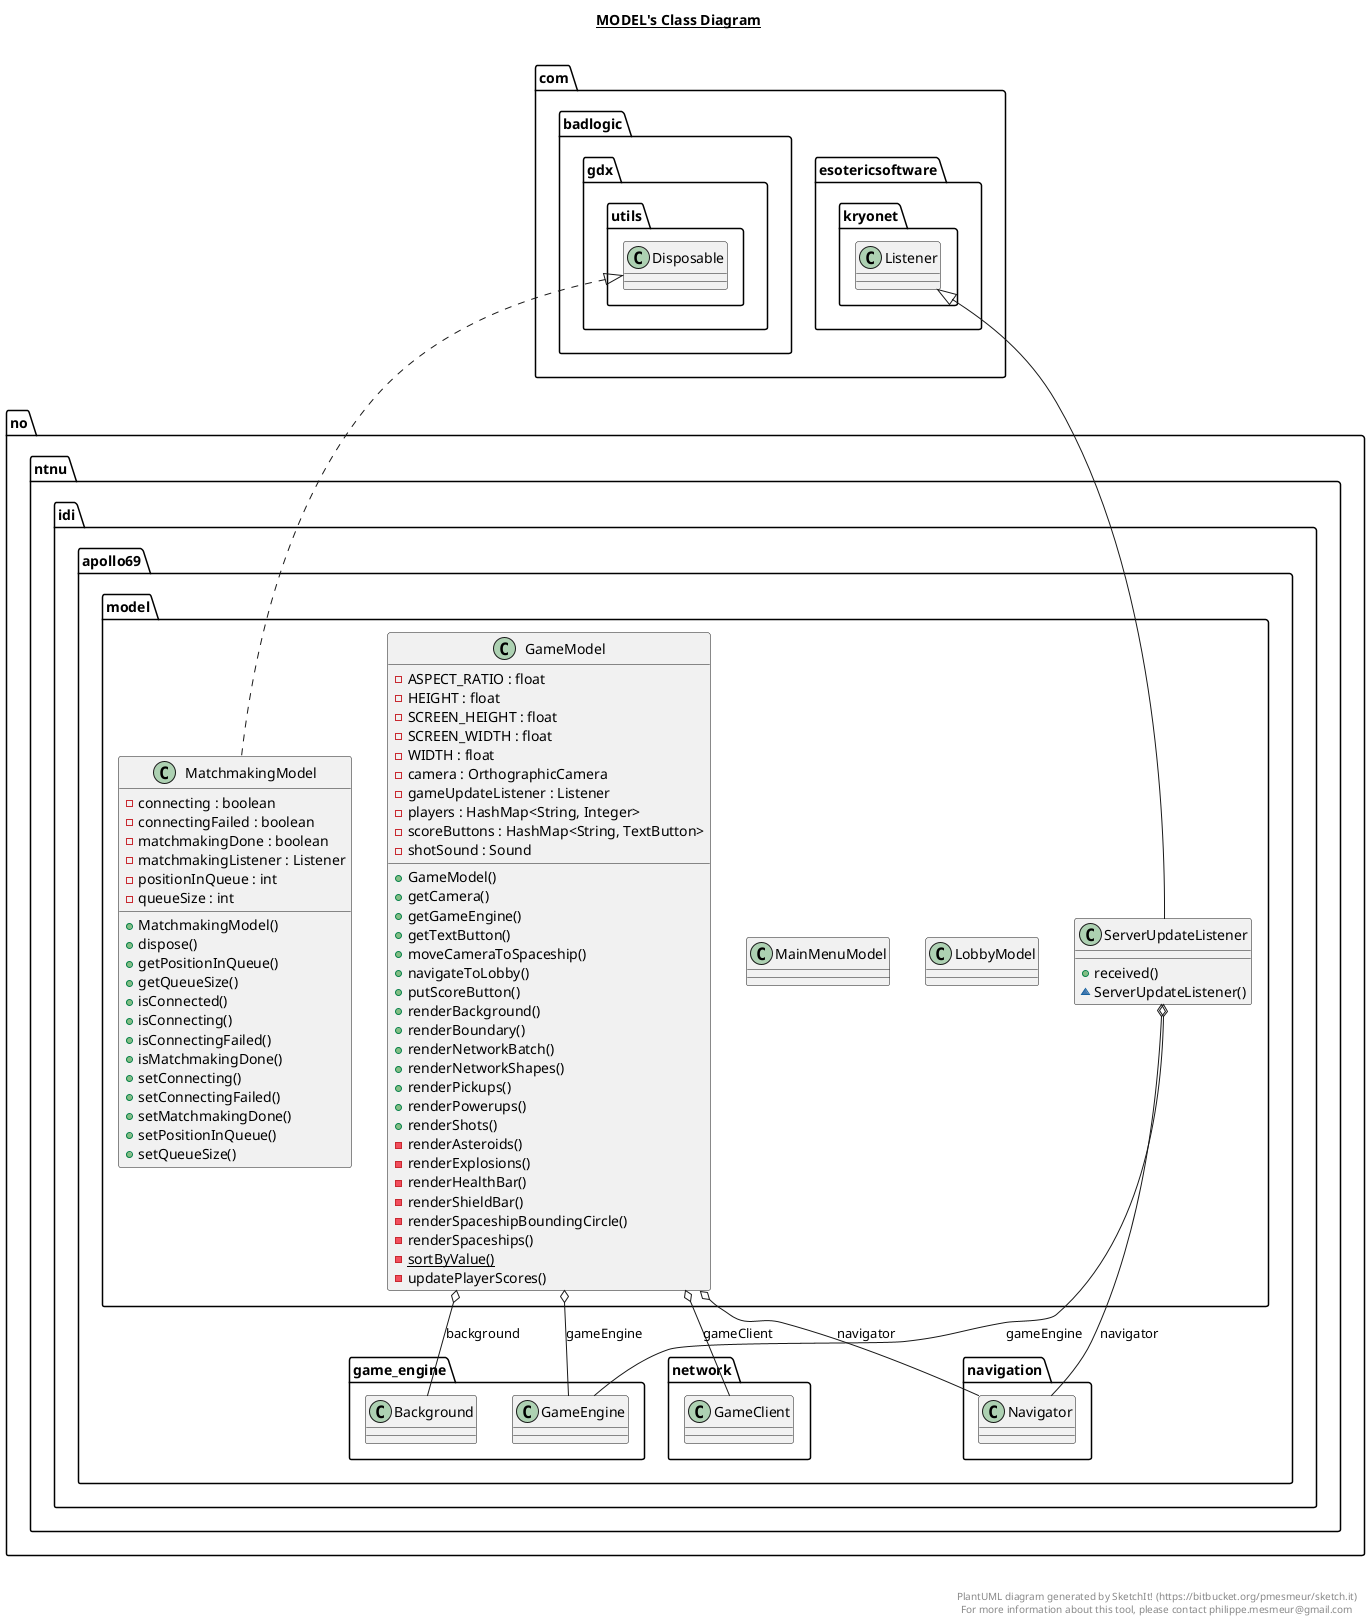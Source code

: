 @startuml

title __MODEL's Class Diagram__\n

  namespace no.ntnu.idi.apollo69 {
    namespace model {
      class no.ntnu.idi.apollo69.model.GameModel {
          - ASPECT_RATIO : float
          - HEIGHT : float
          - SCREEN_HEIGHT : float
          - SCREEN_WIDTH : float
          - WIDTH : float
          - camera : OrthographicCamera
          - gameUpdateListener : Listener
          - players : HashMap<String, Integer>
          - scoreButtons : HashMap<String, TextButton>
          - shotSound : Sound
          + GameModel()
          + getCamera()
          + getGameEngine()
          + getTextButton()
          + moveCameraToSpaceship()
          + navigateToLobby()
          + putScoreButton()
          + renderBackground()
          + renderBoundary()
          + renderNetworkBatch()
          + renderNetworkShapes()
          + renderPickups()
          + renderPowerups()
          + renderShots()
          - renderAsteroids()
          - renderExplosions()
          - renderHealthBar()
          - renderShieldBar()
          - renderSpaceshipBoundingCircle()
          - renderSpaceships()
          {static} - sortByValue()
          - updatePlayerScores()
      }
    }
  }
  

  namespace no.ntnu.idi.apollo69 {
    namespace model {
      class no.ntnu.idi.apollo69.model.LobbyModel {
      }
    }
  }
  

  namespace no.ntnu.idi.apollo69 {
    namespace model {
      class no.ntnu.idi.apollo69.model.MainMenuModel {
      }
    }
  }
  

  namespace no.ntnu.idi.apollo69 {
    namespace model {
      class no.ntnu.idi.apollo69.model.MatchmakingModel {
          - connecting : boolean
          - connectingFailed : boolean
          - matchmakingDone : boolean
          - matchmakingListener : Listener
          - positionInQueue : int
          - queueSize : int
          + MatchmakingModel()
          + dispose()
          + getPositionInQueue()
          + getQueueSize()
          + isConnected()
          + isConnecting()
          + isConnectingFailed()
          + isMatchmakingDone()
          + setConnecting()
          + setConnectingFailed()
          + setMatchmakingDone()
          + setPositionInQueue()
          + setQueueSize()
      }
    }
  }
  

  namespace no.ntnu.idi.apollo69 {
    namespace model {
      class no.ntnu.idi.apollo69.model.ServerUpdateListener {
          + received()
          ~ ServerUpdateListener()
      }
    }
  }
  

  no.ntnu.idi.apollo69.model.GameModel o-- no.ntnu.idi.apollo69.game_engine.Background : background
  no.ntnu.idi.apollo69.model.GameModel o-- no.ntnu.idi.apollo69.network.GameClient : gameClient
  no.ntnu.idi.apollo69.model.GameModel o-- no.ntnu.idi.apollo69.game_engine.GameEngine : gameEngine
  no.ntnu.idi.apollo69.model.GameModel o-- no.ntnu.idi.apollo69.navigation.Navigator : navigator
  no.ntnu.idi.apollo69.model.MatchmakingModel .up.|> com.badlogic.gdx.utils.Disposable
  no.ntnu.idi.apollo69.model.ServerUpdateListener -up-|> com.esotericsoftware.kryonet.Listener
  no.ntnu.idi.apollo69.model.ServerUpdateListener o-- no.ntnu.idi.apollo69.game_engine.GameEngine : gameEngine
  no.ntnu.idi.apollo69.model.ServerUpdateListener o-- no.ntnu.idi.apollo69.navigation.Navigator : navigator


right footer


PlantUML diagram generated by SketchIt! (https://bitbucket.org/pmesmeur/sketch.it)
For more information about this tool, please contact philippe.mesmeur@gmail.com
endfooter

@enduml
